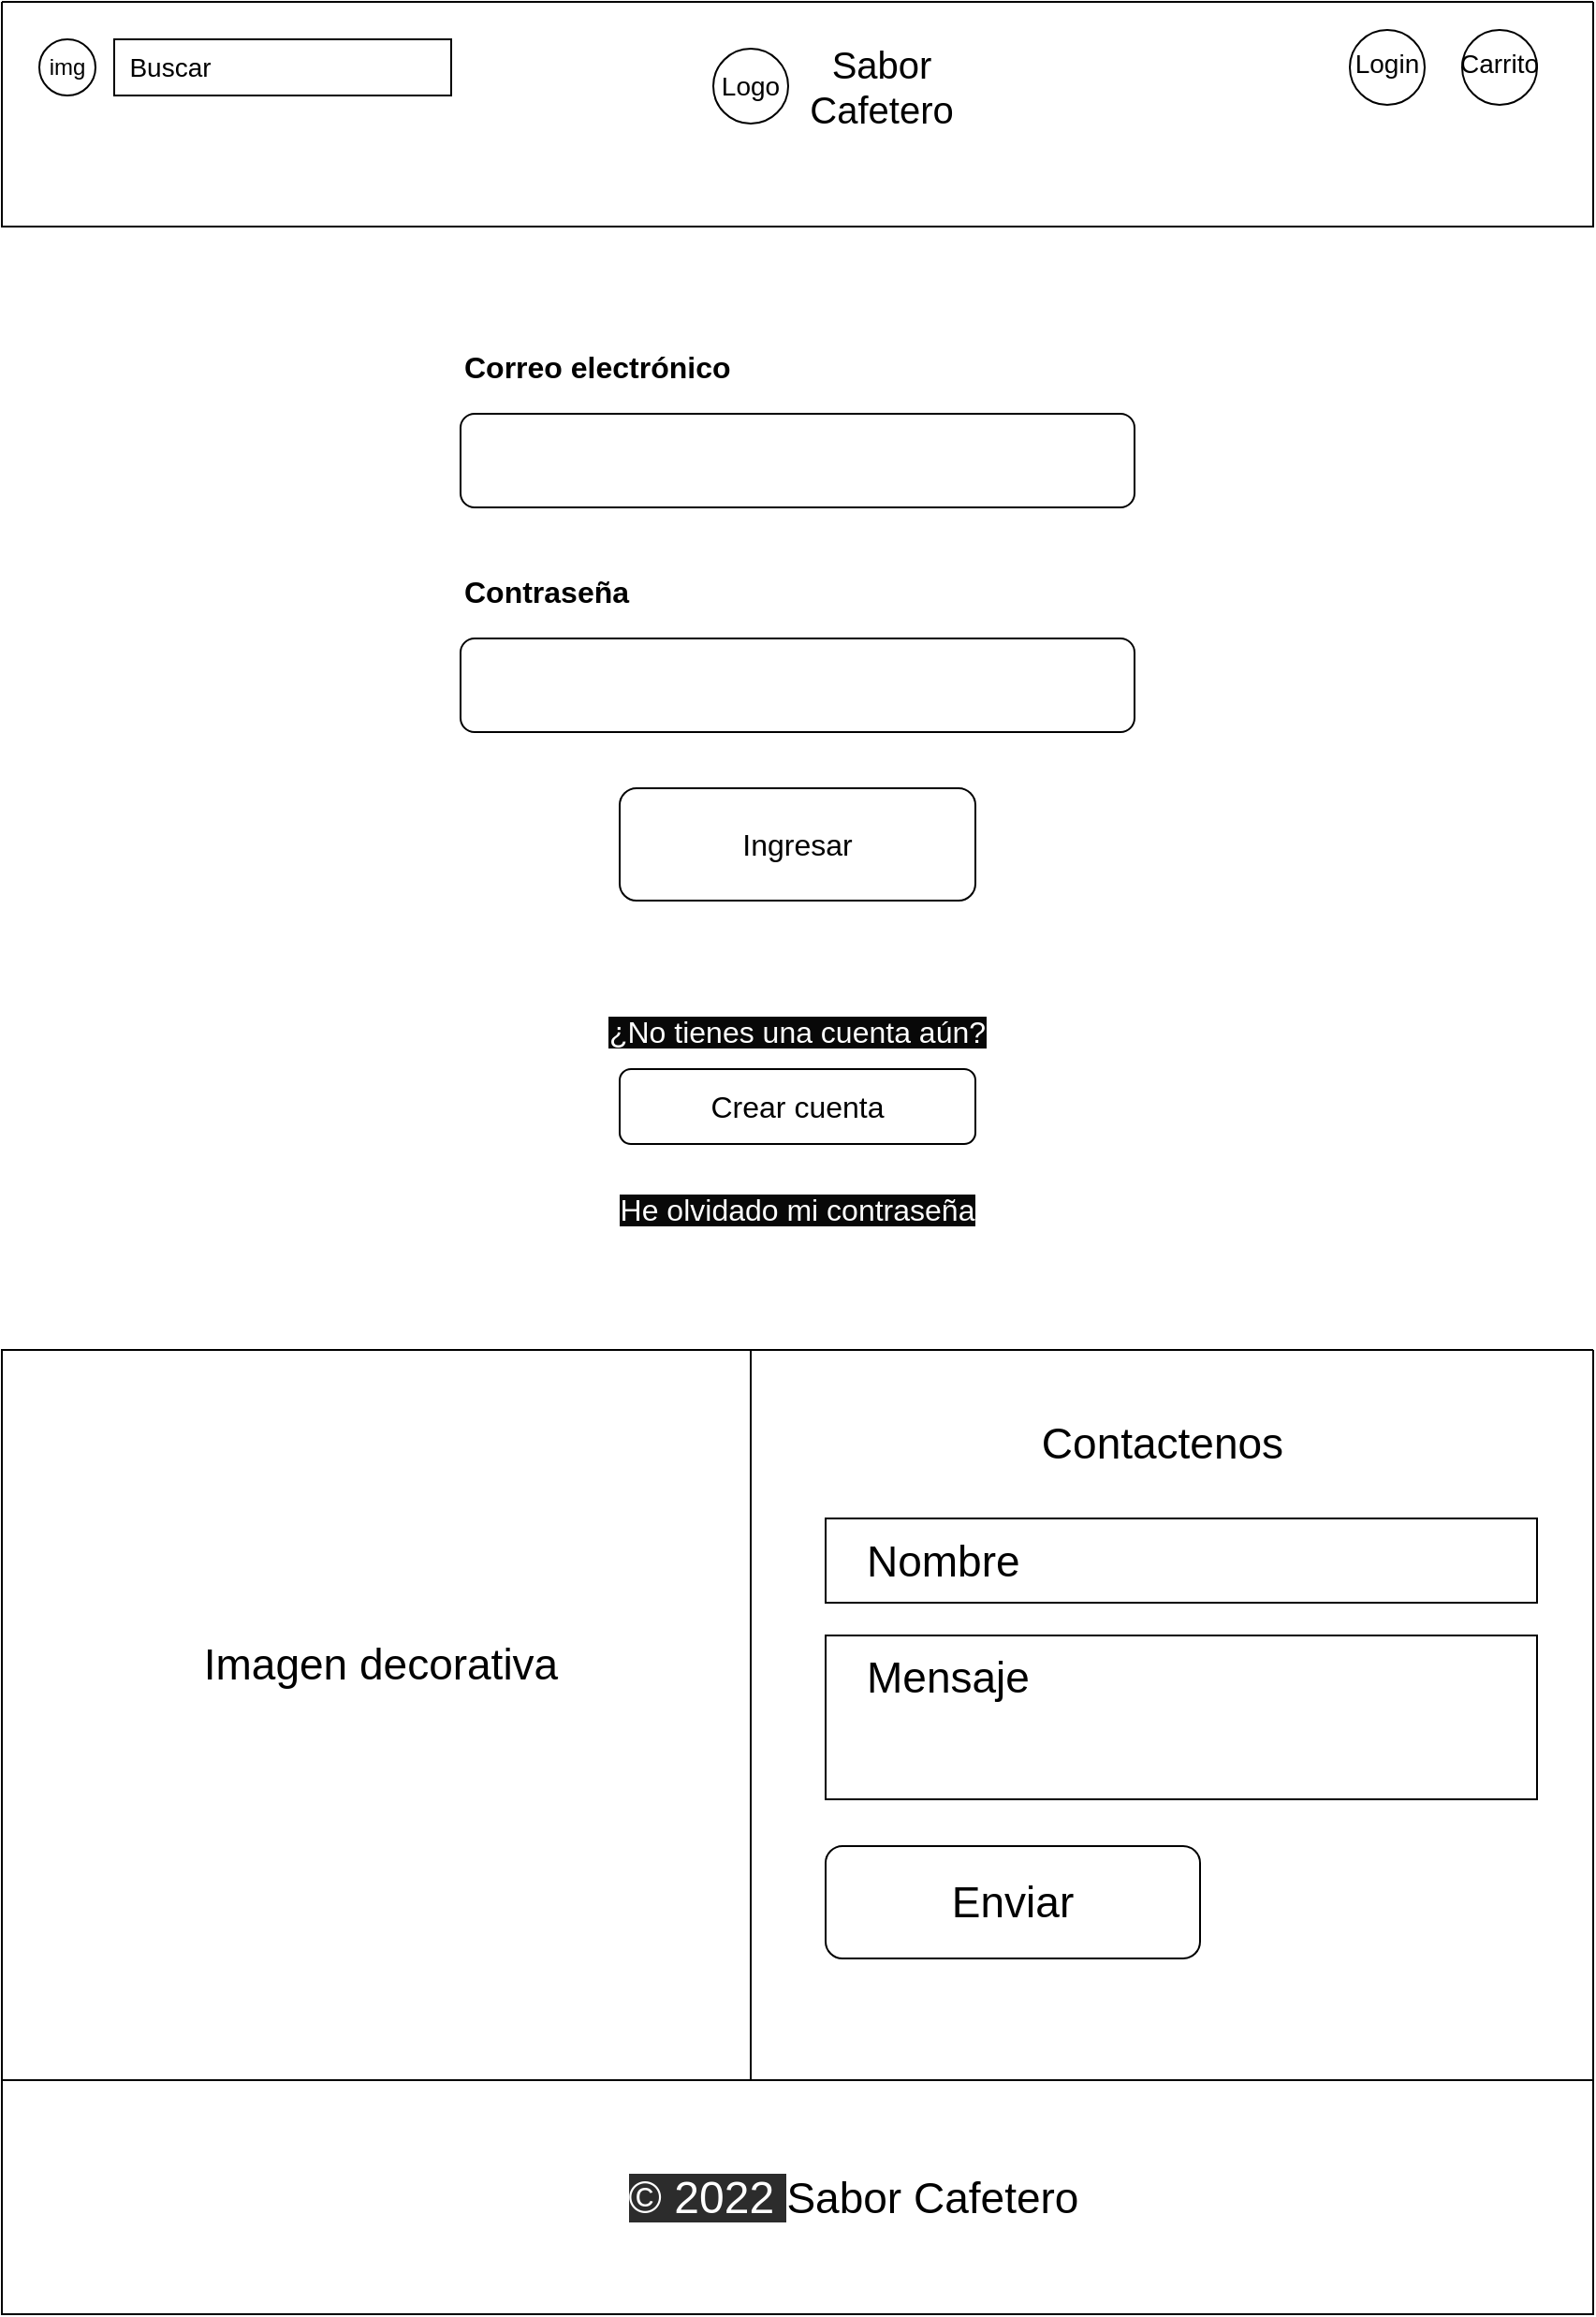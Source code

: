 <mxfile>
    <diagram id="phFHMVQnaKIKJSG_3cz6" name="Página-1">
        <mxGraphModel dx="979" dy="575" grid="1" gridSize="10" guides="1" tooltips="1" connect="1" arrows="1" fold="1" page="1" pageScale="1" pageWidth="850" pageHeight="1100" math="0" shadow="0">
            <root>
                <mxCell id="0"/>
                <mxCell id="1" parent="0"/>
                <mxCell id="2" value="" style="swimlane;startSize=0;" vertex="1" parent="1">
                    <mxGeometry width="850" height="120" as="geometry"/>
                </mxCell>
                <mxCell id="3" value="" style="ellipse;whiteSpace=wrap;html=1;aspect=fixed;" vertex="1" parent="2">
                    <mxGeometry x="20" y="20" width="30" height="30" as="geometry"/>
                </mxCell>
                <mxCell id="4" value="img" style="text;html=1;strokeColor=none;fillColor=none;align=center;verticalAlign=middle;whiteSpace=wrap;rounded=0;" vertex="1" parent="2">
                    <mxGeometry x="5" y="20" width="60" height="30" as="geometry"/>
                </mxCell>
                <mxCell id="6" value="" style="rounded=0;whiteSpace=wrap;html=1;" vertex="1" parent="2">
                    <mxGeometry x="60" y="20" width="180" height="30" as="geometry"/>
                </mxCell>
                <mxCell id="5" value="&lt;font style=&quot;font-size: 14px&quot;&gt;Buscar&lt;/font&gt;" style="text;html=1;strokeColor=none;fillColor=none;align=center;verticalAlign=middle;whiteSpace=wrap;rounded=0;" vertex="1" parent="2">
                    <mxGeometry x="60" y="20" width="60" height="30" as="geometry"/>
                </mxCell>
                <mxCell id="7" value="" style="ellipse;whiteSpace=wrap;html=1;aspect=fixed;fontSize=14;" vertex="1" parent="2">
                    <mxGeometry x="380" y="25" width="40" height="40" as="geometry"/>
                </mxCell>
                <mxCell id="8" value="Logo" style="text;html=1;strokeColor=none;fillColor=none;align=center;verticalAlign=middle;whiteSpace=wrap;rounded=0;fontSize=14;" vertex="1" parent="2">
                    <mxGeometry x="370" y="30" width="60" height="30" as="geometry"/>
                </mxCell>
                <mxCell id="9" value="&lt;font style=&quot;font-size: 20px&quot;&gt;Sabor Cafetero&lt;/font&gt;" style="text;html=1;strokeColor=none;fillColor=none;align=center;verticalAlign=middle;whiteSpace=wrap;rounded=0;fontSize=14;" vertex="1" parent="2">
                    <mxGeometry x="440" y="45" width="60" as="geometry"/>
                </mxCell>
                <mxCell id="11" value="" style="ellipse;whiteSpace=wrap;html=1;aspect=fixed;fontSize=20;" vertex="1" parent="2">
                    <mxGeometry x="720" y="15" width="40" height="40" as="geometry"/>
                </mxCell>
                <mxCell id="13" value="" style="ellipse;whiteSpace=wrap;html=1;aspect=fixed;fontSize=20;" vertex="1" parent="2">
                    <mxGeometry x="780" y="15" width="40" height="40" as="geometry"/>
                </mxCell>
                <mxCell id="14" value="&lt;font style=&quot;font-size: 14px&quot;&gt;Login&lt;/font&gt;" style="text;html=1;strokeColor=none;fillColor=none;align=center;verticalAlign=middle;whiteSpace=wrap;rounded=0;fontSize=20;" vertex="1" parent="2">
                    <mxGeometry x="710" y="15" width="60" height="30" as="geometry"/>
                </mxCell>
                <mxCell id="15" value="&lt;font style=&quot;font-size: 14px&quot;&gt;Carrito&lt;/font&gt;" style="text;html=1;strokeColor=none;fillColor=none;align=center;verticalAlign=middle;whiteSpace=wrap;rounded=0;fontSize=20;" vertex="1" parent="2">
                    <mxGeometry x="770" y="15" width="60" height="30" as="geometry"/>
                </mxCell>
                <mxCell id="17" value="&lt;b&gt;&lt;font style=&quot;font-size: 16px&quot;&gt;Correo electrónico&lt;/font&gt;&lt;/b&gt;" style="text;html=1;strokeColor=none;fillColor=none;align=left;verticalAlign=middle;whiteSpace=wrap;rounded=0;fontSize=14;" vertex="1" parent="1">
                    <mxGeometry x="245" y="180" width="360" height="30" as="geometry"/>
                </mxCell>
                <mxCell id="18" value="" style="rounded=1;whiteSpace=wrap;html=1;fontSize=16;" vertex="1" parent="1">
                    <mxGeometry x="245" y="220" width="360" height="50" as="geometry"/>
                </mxCell>
                <mxCell id="19" value="&lt;b&gt;&lt;font style=&quot;font-size: 16px&quot;&gt;Contraseña&lt;/font&gt;&lt;/b&gt;" style="text;html=1;strokeColor=none;fillColor=none;align=left;verticalAlign=middle;whiteSpace=wrap;rounded=0;fontSize=14;" vertex="1" parent="1">
                    <mxGeometry x="245" y="300" width="360" height="30" as="geometry"/>
                </mxCell>
                <mxCell id="20" value="" style="rounded=1;whiteSpace=wrap;html=1;fontSize=16;" vertex="1" parent="1">
                    <mxGeometry x="245" y="340" width="360" height="50" as="geometry"/>
                </mxCell>
                <mxCell id="21" value="" style="rounded=1;whiteSpace=wrap;html=1;fontSize=16;" vertex="1" parent="1">
                    <mxGeometry x="330" y="420" width="190" height="60" as="geometry"/>
                </mxCell>
                <mxCell id="22" value="Ingresar" style="text;html=1;strokeColor=none;fillColor=none;align=center;verticalAlign=middle;whiteSpace=wrap;rounded=0;fontSize=16;" vertex="1" parent="1">
                    <mxGeometry x="385" y="435" width="80" height="30" as="geometry"/>
                </mxCell>
                <mxCell id="23" value="&lt;font color=&quot;#ffffff&quot; style=&quot;background-color: rgb(8 , 8 , 8)&quot;&gt;&lt;span style=&quot;font-family: &amp;#34;poppins&amp;#34; , sans-serif&quot;&gt;¿&lt;/span&gt;No tienes una cuenta aún?&lt;/font&gt;" style="text;html=1;strokeColor=none;fillColor=none;align=center;verticalAlign=middle;whiteSpace=wrap;rounded=0;fontSize=16;" vertex="1" parent="1">
                    <mxGeometry x="285" y="535" width="280" height="30" as="geometry"/>
                </mxCell>
                <mxCell id="24" value="" style="rounded=1;whiteSpace=wrap;html=1;fontSize=16;" vertex="1" parent="1">
                    <mxGeometry x="330" y="570" width="190" height="40" as="geometry"/>
                </mxCell>
                <mxCell id="25" value="Crear cuenta" style="text;html=1;strokeColor=none;fillColor=none;align=center;verticalAlign=middle;whiteSpace=wrap;rounded=0;fontSize=16;" vertex="1" parent="1">
                    <mxGeometry x="340" y="575" width="170" height="30" as="geometry"/>
                </mxCell>
                <mxCell id="26" value="&lt;font face=&quot;poppins, sans-serif&quot; color=&quot;#ffffff&quot; style=&quot;background-color: rgb(8 , 8 , 8)&quot;&gt;He olvidado mi contraseña&lt;/font&gt;" style="text;html=1;strokeColor=none;fillColor=none;align=center;verticalAlign=middle;whiteSpace=wrap;rounded=0;fontSize=16;" vertex="1" parent="1">
                    <mxGeometry x="285" y="630" width="280" height="30" as="geometry"/>
                </mxCell>
                <mxCell id="27" value="" style="swimlane;startSize=0;" vertex="1" parent="1">
                    <mxGeometry y="720" width="850" height="390" as="geometry"/>
                </mxCell>
                <mxCell id="28" value="" style="rounded=0;whiteSpace=wrap;html=1;" vertex="1" parent="27">
                    <mxGeometry width="400" height="390" as="geometry"/>
                </mxCell>
                <mxCell id="29" value="&lt;font style=&quot;font-size: 23px&quot;&gt;Imagen decorativa&lt;/font&gt;" style="text;html=1;strokeColor=none;fillColor=none;align=center;verticalAlign=middle;whiteSpace=wrap;rounded=0;strokeWidth=1;" vertex="1" parent="27">
                    <mxGeometry x="35" y="45" width="335" height="245" as="geometry"/>
                </mxCell>
                <mxCell id="30" value="Contactenos" style="text;html=1;strokeColor=none;fillColor=none;align=center;verticalAlign=middle;whiteSpace=wrap;rounded=0;fontSize=23;" vertex="1" parent="27">
                    <mxGeometry x="440" y="35" width="360" height="30" as="geometry"/>
                </mxCell>
                <mxCell id="31" value="" style="rounded=0;whiteSpace=wrap;html=1;fontSize=23;strokeWidth=1;" vertex="1" parent="27">
                    <mxGeometry x="440" y="90" width="380" height="45" as="geometry"/>
                </mxCell>
                <mxCell id="32" value="Nombre" style="text;html=1;strokeColor=none;fillColor=none;align=left;verticalAlign=middle;whiteSpace=wrap;rounded=0;fontSize=23;" vertex="1" parent="27">
                    <mxGeometry x="460" y="97.5" width="240" height="30" as="geometry"/>
                </mxCell>
                <mxCell id="33" value="" style="rounded=0;whiteSpace=wrap;html=1;fontSize=23;strokeWidth=1;" vertex="1" parent="27">
                    <mxGeometry x="440" y="152.5" width="380" height="87.5" as="geometry"/>
                </mxCell>
                <mxCell id="34" value="Mensaje" style="text;html=1;strokeColor=none;fillColor=none;align=left;verticalAlign=middle;whiteSpace=wrap;rounded=0;fontSize=23;" vertex="1" parent="27">
                    <mxGeometry x="460" y="160" width="240" height="30" as="geometry"/>
                </mxCell>
                <mxCell id="35" value="" style="rounded=1;whiteSpace=wrap;html=1;fontSize=23;strokeWidth=1;" vertex="1" parent="27">
                    <mxGeometry x="440" y="265" width="200" height="60" as="geometry"/>
                </mxCell>
                <mxCell id="36" value="Enviar" style="text;html=1;strokeColor=none;fillColor=none;align=center;verticalAlign=middle;whiteSpace=wrap;rounded=0;fontSize=23;" vertex="1" parent="27">
                    <mxGeometry x="510" y="280" width="60" height="30" as="geometry"/>
                </mxCell>
                <mxCell id="37" value="" style="swimlane;startSize=0;fontSize=23;strokeWidth=1;" vertex="1" parent="1">
                    <mxGeometry y="1110" width="850" height="125" as="geometry"/>
                </mxCell>
                <mxCell id="38" value="&lt;span style=&quot;color: rgb(255 , 255 , 255) ; font-family: &amp;#34;poppins&amp;#34; , sans-serif ; background-color: rgb(44 , 44 , 44)&quot;&gt;&lt;font style=&quot;font-size: 24px&quot;&gt;© 2022&amp;nbsp;&lt;/font&gt;&lt;/span&gt;Sabor Cafetero" style="text;html=1;strokeColor=none;fillColor=none;align=center;verticalAlign=middle;whiteSpace=wrap;rounded=0;fontSize=23;" vertex="1" parent="37">
                    <mxGeometry x="280" y="47.5" width="350" height="30" as="geometry"/>
                </mxCell>
            </root>
        </mxGraphModel>
    </diagram>
</mxfile>